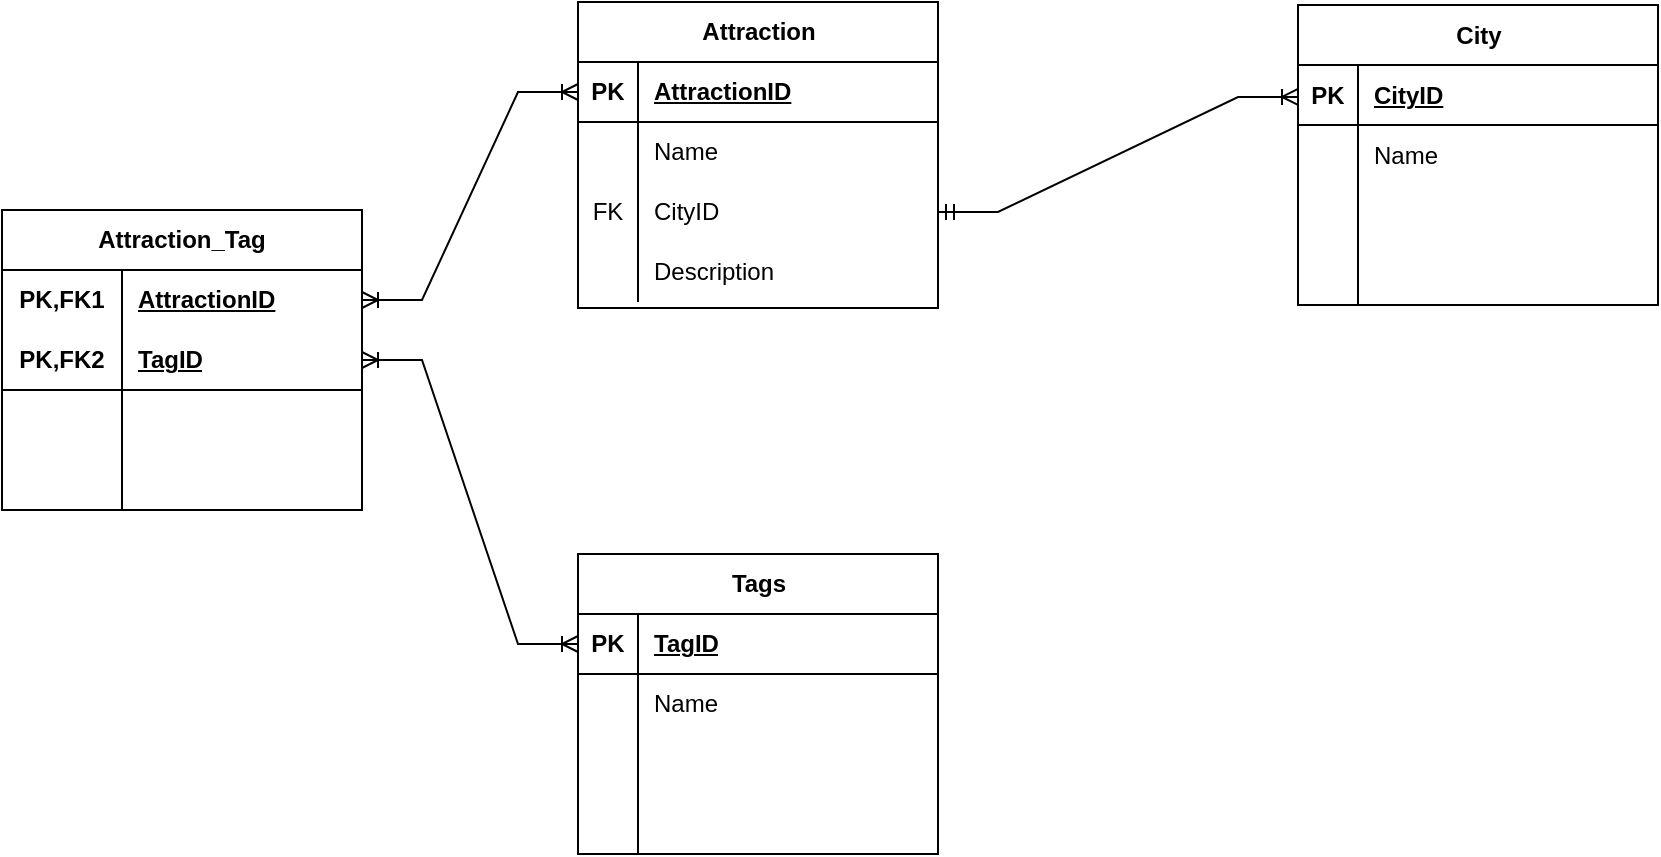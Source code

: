 <mxfile version="23.0.2" type="device">
  <diagram name="Side-1" id="abKLcQ6gcEsVSzLwL-he">
    <mxGraphModel dx="1498" dy="1268" grid="0" gridSize="10" guides="1" tooltips="1" connect="1" arrows="1" fold="1" page="0" pageScale="1" pageWidth="827" pageHeight="1169" math="0" shadow="0">
      <root>
        <mxCell id="0" />
        <mxCell id="1" parent="0" />
        <mxCell id="d5M9_Wd2nLm0DObNlJBg-4" value="Attraction" style="shape=table;startSize=30;container=1;collapsible=1;childLayout=tableLayout;fixedRows=1;rowLines=0;fontStyle=1;align=center;resizeLast=1;html=1;" parent="1" vertex="1">
          <mxGeometry x="109" y="-1" width="180" height="153" as="geometry" />
        </mxCell>
        <mxCell id="d5M9_Wd2nLm0DObNlJBg-5" value="" style="shape=tableRow;horizontal=0;startSize=0;swimlaneHead=0;swimlaneBody=0;fillColor=none;collapsible=0;dropTarget=0;points=[[0,0.5],[1,0.5]];portConstraint=eastwest;top=0;left=0;right=0;bottom=1;" parent="d5M9_Wd2nLm0DObNlJBg-4" vertex="1">
          <mxGeometry y="30" width="180" height="30" as="geometry" />
        </mxCell>
        <mxCell id="d5M9_Wd2nLm0DObNlJBg-6" value="PK" style="shape=partialRectangle;connectable=0;fillColor=none;top=0;left=0;bottom=0;right=0;fontStyle=1;overflow=hidden;whiteSpace=wrap;html=1;" parent="d5M9_Wd2nLm0DObNlJBg-5" vertex="1">
          <mxGeometry width="30" height="30" as="geometry">
            <mxRectangle width="30" height="30" as="alternateBounds" />
          </mxGeometry>
        </mxCell>
        <mxCell id="d5M9_Wd2nLm0DObNlJBg-7" value="AttractionID" style="shape=partialRectangle;connectable=0;fillColor=none;top=0;left=0;bottom=0;right=0;align=left;spacingLeft=6;fontStyle=5;overflow=hidden;whiteSpace=wrap;html=1;" parent="d5M9_Wd2nLm0DObNlJBg-5" vertex="1">
          <mxGeometry x="30" width="150" height="30" as="geometry">
            <mxRectangle width="150" height="30" as="alternateBounds" />
          </mxGeometry>
        </mxCell>
        <mxCell id="d5M9_Wd2nLm0DObNlJBg-8" value="" style="shape=tableRow;horizontal=0;startSize=0;swimlaneHead=0;swimlaneBody=0;fillColor=none;collapsible=0;dropTarget=0;points=[[0,0.5],[1,0.5]];portConstraint=eastwest;top=0;left=0;right=0;bottom=0;" parent="d5M9_Wd2nLm0DObNlJBg-4" vertex="1">
          <mxGeometry y="60" width="180" height="30" as="geometry" />
        </mxCell>
        <mxCell id="d5M9_Wd2nLm0DObNlJBg-9" value="" style="shape=partialRectangle;connectable=0;fillColor=none;top=0;left=0;bottom=0;right=0;editable=1;overflow=hidden;whiteSpace=wrap;html=1;" parent="d5M9_Wd2nLm0DObNlJBg-8" vertex="1">
          <mxGeometry width="30" height="30" as="geometry">
            <mxRectangle width="30" height="30" as="alternateBounds" />
          </mxGeometry>
        </mxCell>
        <mxCell id="d5M9_Wd2nLm0DObNlJBg-10" value="Name" style="shape=partialRectangle;connectable=0;fillColor=none;top=0;left=0;bottom=0;right=0;align=left;spacingLeft=6;overflow=hidden;whiteSpace=wrap;html=1;" parent="d5M9_Wd2nLm0DObNlJBg-8" vertex="1">
          <mxGeometry x="30" width="150" height="30" as="geometry">
            <mxRectangle width="150" height="30" as="alternateBounds" />
          </mxGeometry>
        </mxCell>
        <mxCell id="d5M9_Wd2nLm0DObNlJBg-11" value="" style="shape=tableRow;horizontal=0;startSize=0;swimlaneHead=0;swimlaneBody=0;fillColor=none;collapsible=0;dropTarget=0;points=[[0,0.5],[1,0.5]];portConstraint=eastwest;top=0;left=0;right=0;bottom=0;" parent="d5M9_Wd2nLm0DObNlJBg-4" vertex="1">
          <mxGeometry y="90" width="180" height="30" as="geometry" />
        </mxCell>
        <mxCell id="d5M9_Wd2nLm0DObNlJBg-12" value="FK" style="shape=partialRectangle;connectable=0;fillColor=none;top=0;left=0;bottom=0;right=0;editable=1;overflow=hidden;whiteSpace=wrap;html=1;" parent="d5M9_Wd2nLm0DObNlJBg-11" vertex="1">
          <mxGeometry width="30" height="30" as="geometry">
            <mxRectangle width="30" height="30" as="alternateBounds" />
          </mxGeometry>
        </mxCell>
        <mxCell id="d5M9_Wd2nLm0DObNlJBg-13" value="CityID" style="shape=partialRectangle;connectable=0;fillColor=none;top=0;left=0;bottom=0;right=0;align=left;spacingLeft=6;overflow=hidden;whiteSpace=wrap;html=1;" parent="d5M9_Wd2nLm0DObNlJBg-11" vertex="1">
          <mxGeometry x="30" width="150" height="30" as="geometry">
            <mxRectangle width="150" height="30" as="alternateBounds" />
          </mxGeometry>
        </mxCell>
        <mxCell id="d5M9_Wd2nLm0DObNlJBg-14" value="" style="shape=tableRow;horizontal=0;startSize=0;swimlaneHead=0;swimlaneBody=0;fillColor=none;collapsible=0;dropTarget=0;points=[[0,0.5],[1,0.5]];portConstraint=eastwest;top=0;left=0;right=0;bottom=0;" parent="d5M9_Wd2nLm0DObNlJBg-4" vertex="1">
          <mxGeometry y="120" width="180" height="30" as="geometry" />
        </mxCell>
        <mxCell id="d5M9_Wd2nLm0DObNlJBg-15" value="" style="shape=partialRectangle;connectable=0;fillColor=none;top=0;left=0;bottom=0;right=0;editable=1;overflow=hidden;whiteSpace=wrap;html=1;" parent="d5M9_Wd2nLm0DObNlJBg-14" vertex="1">
          <mxGeometry width="30" height="30" as="geometry">
            <mxRectangle width="30" height="30" as="alternateBounds" />
          </mxGeometry>
        </mxCell>
        <mxCell id="d5M9_Wd2nLm0DObNlJBg-16" value="Description" style="shape=partialRectangle;connectable=0;fillColor=none;top=0;left=0;bottom=0;right=0;align=left;spacingLeft=6;overflow=hidden;whiteSpace=wrap;html=1;" parent="d5M9_Wd2nLm0DObNlJBg-14" vertex="1">
          <mxGeometry x="30" width="150" height="30" as="geometry">
            <mxRectangle width="150" height="30" as="alternateBounds" />
          </mxGeometry>
        </mxCell>
        <mxCell id="d5M9_Wd2nLm0DObNlJBg-17" value="Tags" style="shape=table;startSize=30;container=1;collapsible=1;childLayout=tableLayout;fixedRows=1;rowLines=0;fontStyle=1;align=center;resizeLast=1;html=1;" parent="1" vertex="1">
          <mxGeometry x="109" y="275" width="180" height="150" as="geometry" />
        </mxCell>
        <mxCell id="d5M9_Wd2nLm0DObNlJBg-18" value="" style="shape=tableRow;horizontal=0;startSize=0;swimlaneHead=0;swimlaneBody=0;fillColor=none;collapsible=0;dropTarget=0;points=[[0,0.5],[1,0.5]];portConstraint=eastwest;top=0;left=0;right=0;bottom=1;" parent="d5M9_Wd2nLm0DObNlJBg-17" vertex="1">
          <mxGeometry y="30" width="180" height="30" as="geometry" />
        </mxCell>
        <mxCell id="d5M9_Wd2nLm0DObNlJBg-19" value="PK" style="shape=partialRectangle;connectable=0;fillColor=none;top=0;left=0;bottom=0;right=0;fontStyle=1;overflow=hidden;whiteSpace=wrap;html=1;" parent="d5M9_Wd2nLm0DObNlJBg-18" vertex="1">
          <mxGeometry width="30" height="30" as="geometry">
            <mxRectangle width="30" height="30" as="alternateBounds" />
          </mxGeometry>
        </mxCell>
        <mxCell id="d5M9_Wd2nLm0DObNlJBg-20" value="TagID" style="shape=partialRectangle;connectable=0;fillColor=none;top=0;left=0;bottom=0;right=0;align=left;spacingLeft=6;fontStyle=5;overflow=hidden;whiteSpace=wrap;html=1;" parent="d5M9_Wd2nLm0DObNlJBg-18" vertex="1">
          <mxGeometry x="30" width="150" height="30" as="geometry">
            <mxRectangle width="150" height="30" as="alternateBounds" />
          </mxGeometry>
        </mxCell>
        <mxCell id="d5M9_Wd2nLm0DObNlJBg-21" value="" style="shape=tableRow;horizontal=0;startSize=0;swimlaneHead=0;swimlaneBody=0;fillColor=none;collapsible=0;dropTarget=0;points=[[0,0.5],[1,0.5]];portConstraint=eastwest;top=0;left=0;right=0;bottom=0;" parent="d5M9_Wd2nLm0DObNlJBg-17" vertex="1">
          <mxGeometry y="60" width="180" height="30" as="geometry" />
        </mxCell>
        <mxCell id="d5M9_Wd2nLm0DObNlJBg-22" value="" style="shape=partialRectangle;connectable=0;fillColor=none;top=0;left=0;bottom=0;right=0;editable=1;overflow=hidden;whiteSpace=wrap;html=1;" parent="d5M9_Wd2nLm0DObNlJBg-21" vertex="1">
          <mxGeometry width="30" height="30" as="geometry">
            <mxRectangle width="30" height="30" as="alternateBounds" />
          </mxGeometry>
        </mxCell>
        <mxCell id="d5M9_Wd2nLm0DObNlJBg-23" value="Name" style="shape=partialRectangle;connectable=0;fillColor=none;top=0;left=0;bottom=0;right=0;align=left;spacingLeft=6;overflow=hidden;whiteSpace=wrap;html=1;" parent="d5M9_Wd2nLm0DObNlJBg-21" vertex="1">
          <mxGeometry x="30" width="150" height="30" as="geometry">
            <mxRectangle width="150" height="30" as="alternateBounds" />
          </mxGeometry>
        </mxCell>
        <mxCell id="d5M9_Wd2nLm0DObNlJBg-24" value="" style="shape=tableRow;horizontal=0;startSize=0;swimlaneHead=0;swimlaneBody=0;fillColor=none;collapsible=0;dropTarget=0;points=[[0,0.5],[1,0.5]];portConstraint=eastwest;top=0;left=0;right=0;bottom=0;" parent="d5M9_Wd2nLm0DObNlJBg-17" vertex="1">
          <mxGeometry y="90" width="180" height="30" as="geometry" />
        </mxCell>
        <mxCell id="d5M9_Wd2nLm0DObNlJBg-25" value="" style="shape=partialRectangle;connectable=0;fillColor=none;top=0;left=0;bottom=0;right=0;editable=1;overflow=hidden;whiteSpace=wrap;html=1;" parent="d5M9_Wd2nLm0DObNlJBg-24" vertex="1">
          <mxGeometry width="30" height="30" as="geometry">
            <mxRectangle width="30" height="30" as="alternateBounds" />
          </mxGeometry>
        </mxCell>
        <mxCell id="d5M9_Wd2nLm0DObNlJBg-26" value="" style="shape=partialRectangle;connectable=0;fillColor=none;top=0;left=0;bottom=0;right=0;align=left;spacingLeft=6;overflow=hidden;whiteSpace=wrap;html=1;" parent="d5M9_Wd2nLm0DObNlJBg-24" vertex="1">
          <mxGeometry x="30" width="150" height="30" as="geometry">
            <mxRectangle width="150" height="30" as="alternateBounds" />
          </mxGeometry>
        </mxCell>
        <mxCell id="d5M9_Wd2nLm0DObNlJBg-27" value="" style="shape=tableRow;horizontal=0;startSize=0;swimlaneHead=0;swimlaneBody=0;fillColor=none;collapsible=0;dropTarget=0;points=[[0,0.5],[1,0.5]];portConstraint=eastwest;top=0;left=0;right=0;bottom=0;" parent="d5M9_Wd2nLm0DObNlJBg-17" vertex="1">
          <mxGeometry y="120" width="180" height="30" as="geometry" />
        </mxCell>
        <mxCell id="d5M9_Wd2nLm0DObNlJBg-28" value="" style="shape=partialRectangle;connectable=0;fillColor=none;top=0;left=0;bottom=0;right=0;editable=1;overflow=hidden;whiteSpace=wrap;html=1;" parent="d5M9_Wd2nLm0DObNlJBg-27" vertex="1">
          <mxGeometry width="30" height="30" as="geometry">
            <mxRectangle width="30" height="30" as="alternateBounds" />
          </mxGeometry>
        </mxCell>
        <mxCell id="d5M9_Wd2nLm0DObNlJBg-29" value="" style="shape=partialRectangle;connectable=0;fillColor=none;top=0;left=0;bottom=0;right=0;align=left;spacingLeft=6;overflow=hidden;whiteSpace=wrap;html=1;" parent="d5M9_Wd2nLm0DObNlJBg-27" vertex="1">
          <mxGeometry x="30" width="150" height="30" as="geometry">
            <mxRectangle width="150" height="30" as="alternateBounds" />
          </mxGeometry>
        </mxCell>
        <mxCell id="d5M9_Wd2nLm0DObNlJBg-44" value="Attraction_Tag" style="shape=table;startSize=30;container=1;collapsible=1;childLayout=tableLayout;fixedRows=1;rowLines=0;fontStyle=1;align=center;resizeLast=1;html=1;whiteSpace=wrap;" parent="1" vertex="1">
          <mxGeometry x="-179" y="103" width="180" height="150" as="geometry" />
        </mxCell>
        <mxCell id="d5M9_Wd2nLm0DObNlJBg-45" value="" style="shape=tableRow;horizontal=0;startSize=0;swimlaneHead=0;swimlaneBody=0;fillColor=none;collapsible=0;dropTarget=0;points=[[0,0.5],[1,0.5]];portConstraint=eastwest;top=0;left=0;right=0;bottom=0;html=1;" parent="d5M9_Wd2nLm0DObNlJBg-44" vertex="1">
          <mxGeometry y="30" width="180" height="30" as="geometry" />
        </mxCell>
        <mxCell id="d5M9_Wd2nLm0DObNlJBg-46" value="PK,FK1" style="shape=partialRectangle;connectable=0;fillColor=none;top=0;left=0;bottom=0;right=0;fontStyle=1;overflow=hidden;html=1;whiteSpace=wrap;" parent="d5M9_Wd2nLm0DObNlJBg-45" vertex="1">
          <mxGeometry width="60" height="30" as="geometry">
            <mxRectangle width="60" height="30" as="alternateBounds" />
          </mxGeometry>
        </mxCell>
        <mxCell id="d5M9_Wd2nLm0DObNlJBg-47" value="AttractionID" style="shape=partialRectangle;connectable=0;fillColor=none;top=0;left=0;bottom=0;right=0;align=left;spacingLeft=6;fontStyle=5;overflow=hidden;html=1;whiteSpace=wrap;" parent="d5M9_Wd2nLm0DObNlJBg-45" vertex="1">
          <mxGeometry x="60" width="120" height="30" as="geometry">
            <mxRectangle width="120" height="30" as="alternateBounds" />
          </mxGeometry>
        </mxCell>
        <mxCell id="d5M9_Wd2nLm0DObNlJBg-48" value="" style="shape=tableRow;horizontal=0;startSize=0;swimlaneHead=0;swimlaneBody=0;fillColor=none;collapsible=0;dropTarget=0;points=[[0,0.5],[1,0.5]];portConstraint=eastwest;top=0;left=0;right=0;bottom=1;html=1;" parent="d5M9_Wd2nLm0DObNlJBg-44" vertex="1">
          <mxGeometry y="60" width="180" height="30" as="geometry" />
        </mxCell>
        <mxCell id="d5M9_Wd2nLm0DObNlJBg-49" value="PK,FK2" style="shape=partialRectangle;connectable=0;fillColor=none;top=0;left=0;bottom=0;right=0;fontStyle=1;overflow=hidden;html=1;whiteSpace=wrap;" parent="d5M9_Wd2nLm0DObNlJBg-48" vertex="1">
          <mxGeometry width="60" height="30" as="geometry">
            <mxRectangle width="60" height="30" as="alternateBounds" />
          </mxGeometry>
        </mxCell>
        <mxCell id="d5M9_Wd2nLm0DObNlJBg-50" value="TagID" style="shape=partialRectangle;connectable=0;fillColor=none;top=0;left=0;bottom=0;right=0;align=left;spacingLeft=6;fontStyle=5;overflow=hidden;html=1;whiteSpace=wrap;" parent="d5M9_Wd2nLm0DObNlJBg-48" vertex="1">
          <mxGeometry x="60" width="120" height="30" as="geometry">
            <mxRectangle width="120" height="30" as="alternateBounds" />
          </mxGeometry>
        </mxCell>
        <mxCell id="d5M9_Wd2nLm0DObNlJBg-51" value="" style="shape=tableRow;horizontal=0;startSize=0;swimlaneHead=0;swimlaneBody=0;fillColor=none;collapsible=0;dropTarget=0;points=[[0,0.5],[1,0.5]];portConstraint=eastwest;top=0;left=0;right=0;bottom=0;html=1;" parent="d5M9_Wd2nLm0DObNlJBg-44" vertex="1">
          <mxGeometry y="90" width="180" height="30" as="geometry" />
        </mxCell>
        <mxCell id="d5M9_Wd2nLm0DObNlJBg-52" value="" style="shape=partialRectangle;connectable=0;fillColor=none;top=0;left=0;bottom=0;right=0;editable=1;overflow=hidden;html=1;whiteSpace=wrap;" parent="d5M9_Wd2nLm0DObNlJBg-51" vertex="1">
          <mxGeometry width="60" height="30" as="geometry">
            <mxRectangle width="60" height="30" as="alternateBounds" />
          </mxGeometry>
        </mxCell>
        <mxCell id="d5M9_Wd2nLm0DObNlJBg-53" value="" style="shape=partialRectangle;connectable=0;fillColor=none;top=0;left=0;bottom=0;right=0;align=left;spacingLeft=6;overflow=hidden;html=1;whiteSpace=wrap;" parent="d5M9_Wd2nLm0DObNlJBg-51" vertex="1">
          <mxGeometry x="60" width="120" height="30" as="geometry">
            <mxRectangle width="120" height="30" as="alternateBounds" />
          </mxGeometry>
        </mxCell>
        <mxCell id="d5M9_Wd2nLm0DObNlJBg-54" value="" style="shape=tableRow;horizontal=0;startSize=0;swimlaneHead=0;swimlaneBody=0;fillColor=none;collapsible=0;dropTarget=0;points=[[0,0.5],[1,0.5]];portConstraint=eastwest;top=0;left=0;right=0;bottom=0;html=1;" parent="d5M9_Wd2nLm0DObNlJBg-44" vertex="1">
          <mxGeometry y="120" width="180" height="30" as="geometry" />
        </mxCell>
        <mxCell id="d5M9_Wd2nLm0DObNlJBg-55" value="" style="shape=partialRectangle;connectable=0;fillColor=none;top=0;left=0;bottom=0;right=0;editable=1;overflow=hidden;html=1;whiteSpace=wrap;" parent="d5M9_Wd2nLm0DObNlJBg-54" vertex="1">
          <mxGeometry width="60" height="30" as="geometry">
            <mxRectangle width="60" height="30" as="alternateBounds" />
          </mxGeometry>
        </mxCell>
        <mxCell id="d5M9_Wd2nLm0DObNlJBg-56" value="" style="shape=partialRectangle;connectable=0;fillColor=none;top=0;left=0;bottom=0;right=0;align=left;spacingLeft=6;overflow=hidden;html=1;whiteSpace=wrap;" parent="d5M9_Wd2nLm0DObNlJBg-54" vertex="1">
          <mxGeometry x="60" width="120" height="30" as="geometry">
            <mxRectangle width="120" height="30" as="alternateBounds" />
          </mxGeometry>
        </mxCell>
        <mxCell id="5Ldh-xswhxNlAA6wcE6q-1" value="City" style="shape=table;startSize=30;container=1;collapsible=1;childLayout=tableLayout;fixedRows=1;rowLines=0;fontStyle=1;align=center;resizeLast=1;html=1;" vertex="1" parent="1">
          <mxGeometry x="469" y="0.5" width="180" height="150" as="geometry" />
        </mxCell>
        <mxCell id="5Ldh-xswhxNlAA6wcE6q-2" value="" style="shape=tableRow;horizontal=0;startSize=0;swimlaneHead=0;swimlaneBody=0;fillColor=none;collapsible=0;dropTarget=0;points=[[0,0.5],[1,0.5]];portConstraint=eastwest;top=0;left=0;right=0;bottom=1;" vertex="1" parent="5Ldh-xswhxNlAA6wcE6q-1">
          <mxGeometry y="30" width="180" height="30" as="geometry" />
        </mxCell>
        <mxCell id="5Ldh-xswhxNlAA6wcE6q-3" value="PK" style="shape=partialRectangle;connectable=0;fillColor=none;top=0;left=0;bottom=0;right=0;fontStyle=1;overflow=hidden;whiteSpace=wrap;html=1;" vertex="1" parent="5Ldh-xswhxNlAA6wcE6q-2">
          <mxGeometry width="30" height="30" as="geometry">
            <mxRectangle width="30" height="30" as="alternateBounds" />
          </mxGeometry>
        </mxCell>
        <mxCell id="5Ldh-xswhxNlAA6wcE6q-4" value="CityID" style="shape=partialRectangle;connectable=0;fillColor=none;top=0;left=0;bottom=0;right=0;align=left;spacingLeft=6;fontStyle=5;overflow=hidden;whiteSpace=wrap;html=1;" vertex="1" parent="5Ldh-xswhxNlAA6wcE6q-2">
          <mxGeometry x="30" width="150" height="30" as="geometry">
            <mxRectangle width="150" height="30" as="alternateBounds" />
          </mxGeometry>
        </mxCell>
        <mxCell id="5Ldh-xswhxNlAA6wcE6q-5" value="" style="shape=tableRow;horizontal=0;startSize=0;swimlaneHead=0;swimlaneBody=0;fillColor=none;collapsible=0;dropTarget=0;points=[[0,0.5],[1,0.5]];portConstraint=eastwest;top=0;left=0;right=0;bottom=0;" vertex="1" parent="5Ldh-xswhxNlAA6wcE6q-1">
          <mxGeometry y="60" width="180" height="30" as="geometry" />
        </mxCell>
        <mxCell id="5Ldh-xswhxNlAA6wcE6q-6" value="" style="shape=partialRectangle;connectable=0;fillColor=none;top=0;left=0;bottom=0;right=0;editable=1;overflow=hidden;whiteSpace=wrap;html=1;" vertex="1" parent="5Ldh-xswhxNlAA6wcE6q-5">
          <mxGeometry width="30" height="30" as="geometry">
            <mxRectangle width="30" height="30" as="alternateBounds" />
          </mxGeometry>
        </mxCell>
        <mxCell id="5Ldh-xswhxNlAA6wcE6q-7" value="Name" style="shape=partialRectangle;connectable=0;fillColor=none;top=0;left=0;bottom=0;right=0;align=left;spacingLeft=6;overflow=hidden;whiteSpace=wrap;html=1;" vertex="1" parent="5Ldh-xswhxNlAA6wcE6q-5">
          <mxGeometry x="30" width="150" height="30" as="geometry">
            <mxRectangle width="150" height="30" as="alternateBounds" />
          </mxGeometry>
        </mxCell>
        <mxCell id="5Ldh-xswhxNlAA6wcE6q-8" value="" style="shape=tableRow;horizontal=0;startSize=0;swimlaneHead=0;swimlaneBody=0;fillColor=none;collapsible=0;dropTarget=0;points=[[0,0.5],[1,0.5]];portConstraint=eastwest;top=0;left=0;right=0;bottom=0;" vertex="1" parent="5Ldh-xswhxNlAA6wcE6q-1">
          <mxGeometry y="90" width="180" height="30" as="geometry" />
        </mxCell>
        <mxCell id="5Ldh-xswhxNlAA6wcE6q-9" value="" style="shape=partialRectangle;connectable=0;fillColor=none;top=0;left=0;bottom=0;right=0;editable=1;overflow=hidden;whiteSpace=wrap;html=1;" vertex="1" parent="5Ldh-xswhxNlAA6wcE6q-8">
          <mxGeometry width="30" height="30" as="geometry">
            <mxRectangle width="30" height="30" as="alternateBounds" />
          </mxGeometry>
        </mxCell>
        <mxCell id="5Ldh-xswhxNlAA6wcE6q-10" value="" style="shape=partialRectangle;connectable=0;fillColor=none;top=0;left=0;bottom=0;right=0;align=left;spacingLeft=6;overflow=hidden;whiteSpace=wrap;html=1;" vertex="1" parent="5Ldh-xswhxNlAA6wcE6q-8">
          <mxGeometry x="30" width="150" height="30" as="geometry">
            <mxRectangle width="150" height="30" as="alternateBounds" />
          </mxGeometry>
        </mxCell>
        <mxCell id="5Ldh-xswhxNlAA6wcE6q-11" value="" style="shape=tableRow;horizontal=0;startSize=0;swimlaneHead=0;swimlaneBody=0;fillColor=none;collapsible=0;dropTarget=0;points=[[0,0.5],[1,0.5]];portConstraint=eastwest;top=0;left=0;right=0;bottom=0;" vertex="1" parent="5Ldh-xswhxNlAA6wcE6q-1">
          <mxGeometry y="120" width="180" height="30" as="geometry" />
        </mxCell>
        <mxCell id="5Ldh-xswhxNlAA6wcE6q-12" value="" style="shape=partialRectangle;connectable=0;fillColor=none;top=0;left=0;bottom=0;right=0;editable=1;overflow=hidden;whiteSpace=wrap;html=1;" vertex="1" parent="5Ldh-xswhxNlAA6wcE6q-11">
          <mxGeometry width="30" height="30" as="geometry">
            <mxRectangle width="30" height="30" as="alternateBounds" />
          </mxGeometry>
        </mxCell>
        <mxCell id="5Ldh-xswhxNlAA6wcE6q-13" value="" style="shape=partialRectangle;connectable=0;fillColor=none;top=0;left=0;bottom=0;right=0;align=left;spacingLeft=6;overflow=hidden;whiteSpace=wrap;html=1;" vertex="1" parent="5Ldh-xswhxNlAA6wcE6q-11">
          <mxGeometry x="30" width="150" height="30" as="geometry">
            <mxRectangle width="150" height="30" as="alternateBounds" />
          </mxGeometry>
        </mxCell>
        <mxCell id="5Ldh-xswhxNlAA6wcE6q-14" value="" style="edgeStyle=entityRelationEdgeStyle;fontSize=12;html=1;endArrow=ERoneToMany;startArrow=ERmandOne;rounded=0;entryX=0;entryY=0.533;entryDx=0;entryDy=0;entryPerimeter=0;" edge="1" parent="1" source="d5M9_Wd2nLm0DObNlJBg-11" target="5Ldh-xswhxNlAA6wcE6q-2">
          <mxGeometry width="100" height="100" relative="1" as="geometry">
            <mxPoint x="289" y="104.5" as="sourcePoint" />
            <mxPoint x="462" y="46.5" as="targetPoint" />
          </mxGeometry>
        </mxCell>
        <mxCell id="5Ldh-xswhxNlAA6wcE6q-15" value="" style="edgeStyle=entityRelationEdgeStyle;fontSize=12;html=1;endArrow=ERoneToMany;startArrow=ERoneToMany;rounded=0;exitX=1;exitY=0.5;exitDx=0;exitDy=0;" edge="1" parent="1" source="d5M9_Wd2nLm0DObNlJBg-45">
          <mxGeometry width="100" height="100" relative="1" as="geometry">
            <mxPoint x="9" y="144" as="sourcePoint" />
            <mxPoint x="109" y="44" as="targetPoint" />
          </mxGeometry>
        </mxCell>
        <mxCell id="5Ldh-xswhxNlAA6wcE6q-16" value="" style="edgeStyle=entityRelationEdgeStyle;fontSize=12;html=1;endArrow=ERoneToMany;startArrow=ERoneToMany;rounded=0;entryX=0;entryY=0.5;entryDx=0;entryDy=0;exitX=1;exitY=0.5;exitDx=0;exitDy=0;" edge="1" parent="1" source="d5M9_Wd2nLm0DObNlJBg-48" target="d5M9_Wd2nLm0DObNlJBg-18">
          <mxGeometry width="100" height="100" relative="1" as="geometry">
            <mxPoint x="-23" y="435" as="sourcePoint" />
            <mxPoint x="77" y="335" as="targetPoint" />
          </mxGeometry>
        </mxCell>
      </root>
    </mxGraphModel>
  </diagram>
</mxfile>

